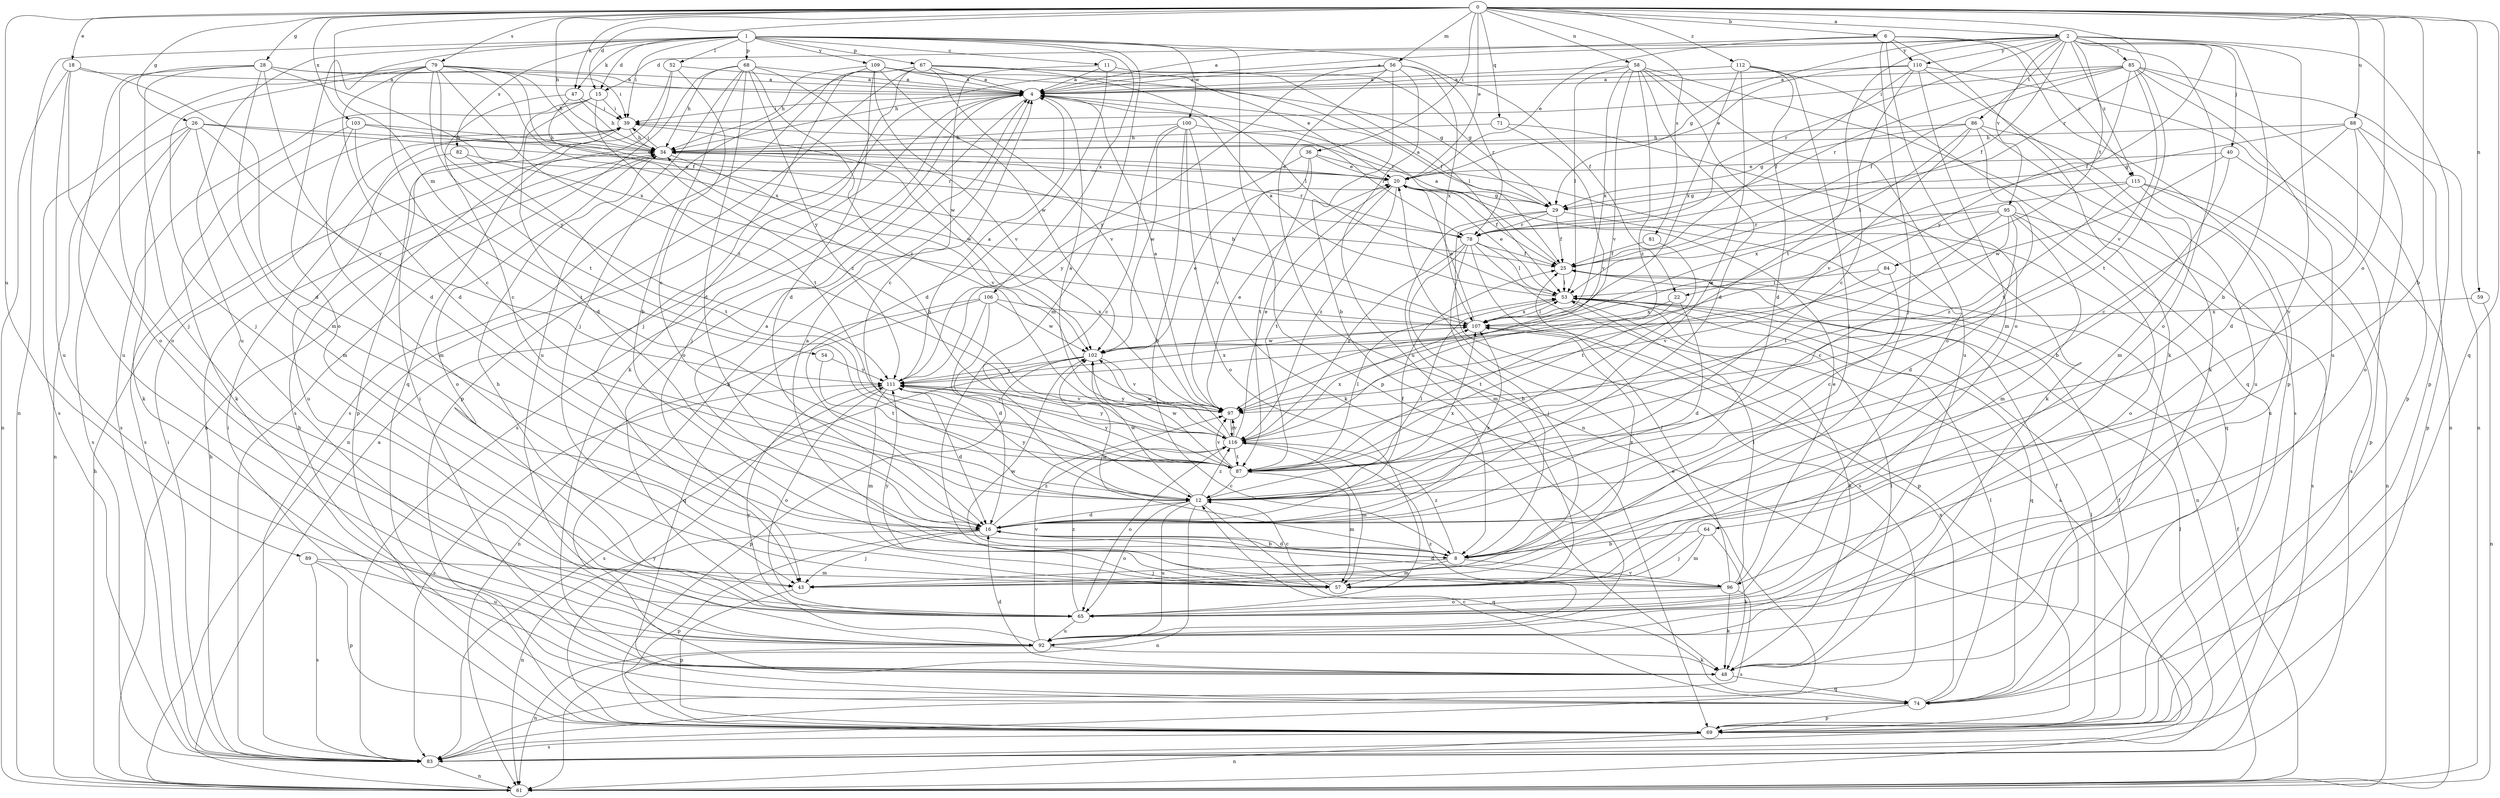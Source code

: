 strict digraph  {
0;
1;
2;
4;
6;
8;
11;
12;
15;
16;
18;
20;
22;
25;
26;
28;
29;
34;
36;
39;
40;
43;
47;
48;
52;
53;
54;
56;
57;
58;
59;
61;
64;
65;
67;
68;
69;
71;
74;
78;
79;
81;
82;
83;
84;
85;
86;
87;
88;
89;
92;
95;
96;
97;
100;
102;
103;
106;
107;
109;
110;
111;
112;
115;
116;
0 -> 2  [label=a];
0 -> 6  [label=b];
0 -> 8  [label=b];
0 -> 15  [label=d];
0 -> 18  [label=e];
0 -> 20  [label=e];
0 -> 26  [label=g];
0 -> 28  [label=g];
0 -> 34  [label=h];
0 -> 36  [label=i];
0 -> 47  [label=k];
0 -> 54  [label=m];
0 -> 56  [label=m];
0 -> 58  [label=n];
0 -> 59  [label=n];
0 -> 64  [label=o];
0 -> 71  [label=q];
0 -> 74  [label=q];
0 -> 78  [label=r];
0 -> 79  [label=s];
0 -> 81  [label=s];
0 -> 88  [label=u];
0 -> 89  [label=u];
0 -> 103  [label=x];
0 -> 112  [label=z];
1 -> 11  [label=c];
1 -> 15  [label=d];
1 -> 22  [label=f];
1 -> 39  [label=i];
1 -> 47  [label=k];
1 -> 52  [label=l];
1 -> 57  [label=m];
1 -> 61  [label=n];
1 -> 65  [label=o];
1 -> 67  [label=p];
1 -> 68  [label=p];
1 -> 69  [label=p];
1 -> 82  [label=s];
1 -> 92  [label=u];
1 -> 100  [label=w];
1 -> 106  [label=x];
1 -> 109  [label=y];
2 -> 4  [label=a];
2 -> 8  [label=b];
2 -> 15  [label=d];
2 -> 22  [label=f];
2 -> 25  [label=f];
2 -> 29  [label=g];
2 -> 40  [label=j];
2 -> 65  [label=o];
2 -> 69  [label=p];
2 -> 78  [label=r];
2 -> 84  [label=t];
2 -> 85  [label=t];
2 -> 86  [label=t];
2 -> 87  [label=t];
2 -> 95  [label=v];
2 -> 96  [label=v];
2 -> 110  [label=y];
2 -> 115  [label=z];
4 -> 39  [label=i];
4 -> 43  [label=j];
4 -> 61  [label=n];
4 -> 65  [label=o];
4 -> 83  [label=s];
6 -> 4  [label=a];
6 -> 20  [label=e];
6 -> 43  [label=j];
6 -> 48  [label=k];
6 -> 65  [label=o];
6 -> 69  [label=p];
6 -> 110  [label=y];
6 -> 115  [label=z];
8 -> 4  [label=a];
8 -> 16  [label=d];
8 -> 43  [label=j];
8 -> 57  [label=m];
8 -> 96  [label=v];
8 -> 102  [label=w];
8 -> 107  [label=x];
8 -> 116  [label=z];
11 -> 4  [label=a];
11 -> 12  [label=c];
11 -> 16  [label=d];
11 -> 53  [label=l];
12 -> 16  [label=d];
12 -> 53  [label=l];
12 -> 61  [label=n];
12 -> 65  [label=o];
12 -> 74  [label=q];
12 -> 92  [label=u];
12 -> 102  [label=w];
12 -> 107  [label=x];
12 -> 111  [label=y];
12 -> 116  [label=z];
15 -> 16  [label=d];
15 -> 39  [label=i];
15 -> 69  [label=p];
15 -> 83  [label=s];
15 -> 87  [label=t];
16 -> 8  [label=b];
16 -> 25  [label=f];
16 -> 43  [label=j];
16 -> 61  [label=n];
16 -> 69  [label=p];
16 -> 107  [label=x];
16 -> 116  [label=z];
18 -> 4  [label=a];
18 -> 16  [label=d];
18 -> 61  [label=n];
18 -> 65  [label=o];
18 -> 92  [label=u];
20 -> 25  [label=f];
20 -> 29  [label=g];
20 -> 87  [label=t];
20 -> 116  [label=z];
22 -> 16  [label=d];
22 -> 87  [label=t];
22 -> 107  [label=x];
25 -> 4  [label=a];
25 -> 53  [label=l];
26 -> 20  [label=e];
26 -> 34  [label=h];
26 -> 48  [label=k];
26 -> 57  [label=m];
26 -> 61  [label=n];
26 -> 83  [label=s];
26 -> 111  [label=y];
28 -> 4  [label=a];
28 -> 16  [label=d];
28 -> 39  [label=i];
28 -> 43  [label=j];
28 -> 57  [label=m];
28 -> 65  [label=o];
28 -> 92  [label=u];
28 -> 107  [label=x];
29 -> 4  [label=a];
29 -> 25  [label=f];
29 -> 39  [label=i];
29 -> 57  [label=m];
29 -> 61  [label=n];
29 -> 78  [label=r];
29 -> 83  [label=s];
34 -> 20  [label=e];
34 -> 39  [label=i];
34 -> 65  [label=o];
34 -> 78  [label=r];
34 -> 97  [label=v];
36 -> 20  [label=e];
36 -> 74  [label=q];
36 -> 87  [label=t];
36 -> 97  [label=v];
36 -> 111  [label=y];
39 -> 34  [label=h];
39 -> 83  [label=s];
39 -> 102  [label=w];
40 -> 8  [label=b];
40 -> 20  [label=e];
40 -> 69  [label=p];
40 -> 102  [label=w];
43 -> 69  [label=p];
47 -> 12  [label=c];
47 -> 34  [label=h];
47 -> 39  [label=i];
47 -> 116  [label=z];
48 -> 4  [label=a];
48 -> 16  [label=d];
48 -> 39  [label=i];
48 -> 53  [label=l];
48 -> 74  [label=q];
52 -> 4  [label=a];
52 -> 12  [label=c];
52 -> 61  [label=n];
52 -> 74  [label=q];
53 -> 4  [label=a];
53 -> 20  [label=e];
53 -> 48  [label=k];
53 -> 74  [label=q];
53 -> 107  [label=x];
54 -> 87  [label=t];
54 -> 111  [label=y];
56 -> 4  [label=a];
56 -> 8  [label=b];
56 -> 34  [label=h];
56 -> 61  [label=n];
56 -> 78  [label=r];
56 -> 92  [label=u];
56 -> 107  [label=x];
56 -> 111  [label=y];
57 -> 12  [label=c];
57 -> 111  [label=y];
58 -> 4  [label=a];
58 -> 16  [label=d];
58 -> 53  [label=l];
58 -> 65  [label=o];
58 -> 83  [label=s];
58 -> 92  [label=u];
58 -> 97  [label=v];
58 -> 107  [label=x];
58 -> 116  [label=z];
59 -> 61  [label=n];
59 -> 107  [label=x];
61 -> 4  [label=a];
61 -> 25  [label=f];
61 -> 34  [label=h];
64 -> 8  [label=b];
64 -> 43  [label=j];
64 -> 48  [label=k];
64 -> 57  [label=m];
65 -> 34  [label=h];
65 -> 92  [label=u];
65 -> 116  [label=z];
67 -> 4  [label=a];
67 -> 20  [label=e];
67 -> 29  [label=g];
67 -> 43  [label=j];
67 -> 48  [label=k];
67 -> 53  [label=l];
67 -> 69  [label=p];
67 -> 83  [label=s];
67 -> 97  [label=v];
68 -> 4  [label=a];
68 -> 8  [label=b];
68 -> 16  [label=d];
68 -> 34  [label=h];
68 -> 83  [label=s];
68 -> 92  [label=u];
68 -> 102  [label=w];
68 -> 111  [label=y];
68 -> 116  [label=z];
69 -> 25  [label=f];
69 -> 39  [label=i];
69 -> 53  [label=l];
69 -> 61  [label=n];
69 -> 83  [label=s];
69 -> 111  [label=y];
71 -> 34  [label=h];
71 -> 48  [label=k];
71 -> 97  [label=v];
74 -> 12  [label=c];
74 -> 25  [label=f];
74 -> 34  [label=h];
74 -> 53  [label=l];
74 -> 69  [label=p];
74 -> 107  [label=x];
78 -> 8  [label=b];
78 -> 25  [label=f];
78 -> 43  [label=j];
78 -> 53  [label=l];
78 -> 69  [label=p];
78 -> 83  [label=s];
78 -> 116  [label=z];
79 -> 4  [label=a];
79 -> 12  [label=c];
79 -> 16  [label=d];
79 -> 25  [label=f];
79 -> 34  [label=h];
79 -> 43  [label=j];
79 -> 83  [label=s];
79 -> 87  [label=t];
79 -> 107  [label=x];
79 -> 111  [label=y];
79 -> 116  [label=z];
81 -> 25  [label=f];
81 -> 87  [label=t];
82 -> 20  [label=e];
82 -> 87  [label=t];
82 -> 92  [label=u];
83 -> 20  [label=e];
83 -> 34  [label=h];
83 -> 39  [label=i];
83 -> 53  [label=l];
83 -> 61  [label=n];
84 -> 12  [label=c];
84 -> 53  [label=l];
84 -> 97  [label=v];
85 -> 4  [label=a];
85 -> 25  [label=f];
85 -> 39  [label=i];
85 -> 61  [label=n];
85 -> 69  [label=p];
85 -> 78  [label=r];
85 -> 87  [label=t];
85 -> 92  [label=u];
85 -> 97  [label=v];
85 -> 111  [label=y];
86 -> 29  [label=g];
86 -> 34  [label=h];
86 -> 53  [label=l];
86 -> 57  [label=m];
86 -> 87  [label=t];
86 -> 92  [label=u];
86 -> 97  [label=v];
87 -> 12  [label=c];
87 -> 34  [label=h];
87 -> 53  [label=l];
87 -> 57  [label=m];
87 -> 97  [label=v];
87 -> 102  [label=w];
87 -> 111  [label=y];
88 -> 12  [label=c];
88 -> 16  [label=d];
88 -> 29  [label=g];
88 -> 34  [label=h];
88 -> 65  [label=o];
88 -> 69  [label=p];
89 -> 57  [label=m];
89 -> 69  [label=p];
89 -> 83  [label=s];
89 -> 92  [label=u];
92 -> 48  [label=k];
92 -> 61  [label=n];
92 -> 97  [label=v];
92 -> 111  [label=y];
92 -> 116  [label=z];
95 -> 12  [label=c];
95 -> 16  [label=d];
95 -> 57  [label=m];
95 -> 65  [label=o];
95 -> 78  [label=r];
95 -> 83  [label=s];
95 -> 87  [label=t];
95 -> 102  [label=w];
96 -> 4  [label=a];
96 -> 16  [label=d];
96 -> 20  [label=e];
96 -> 25  [label=f];
96 -> 48  [label=k];
96 -> 53  [label=l];
96 -> 65  [label=o];
96 -> 83  [label=s];
96 -> 102  [label=w];
97 -> 4  [label=a];
97 -> 20  [label=e];
97 -> 111  [label=y];
97 -> 116  [label=z];
100 -> 8  [label=b];
100 -> 12  [label=c];
100 -> 34  [label=h];
100 -> 48  [label=k];
100 -> 65  [label=o];
100 -> 78  [label=r];
100 -> 102  [label=w];
102 -> 20  [label=e];
102 -> 69  [label=p];
102 -> 83  [label=s];
102 -> 97  [label=v];
102 -> 111  [label=y];
103 -> 34  [label=h];
103 -> 48  [label=k];
103 -> 57  [label=m];
103 -> 78  [label=r];
103 -> 87  [label=t];
106 -> 12  [label=c];
106 -> 16  [label=d];
106 -> 61  [label=n];
106 -> 74  [label=q];
106 -> 102  [label=w];
106 -> 107  [label=x];
107 -> 20  [label=e];
107 -> 34  [label=h];
107 -> 53  [label=l];
107 -> 102  [label=w];
109 -> 4  [label=a];
109 -> 16  [label=d];
109 -> 25  [label=f];
109 -> 29  [label=g];
109 -> 34  [label=h];
109 -> 43  [label=j];
109 -> 97  [label=v];
109 -> 102  [label=w];
110 -> 4  [label=a];
110 -> 12  [label=c];
110 -> 20  [label=e];
110 -> 25  [label=f];
110 -> 48  [label=k];
110 -> 57  [label=m];
110 -> 61  [label=n];
111 -> 4  [label=a];
111 -> 16  [label=d];
111 -> 57  [label=m];
111 -> 65  [label=o];
111 -> 83  [label=s];
111 -> 97  [label=v];
111 -> 107  [label=x];
112 -> 4  [label=a];
112 -> 12  [label=c];
112 -> 16  [label=d];
112 -> 43  [label=j];
112 -> 74  [label=q];
112 -> 107  [label=x];
115 -> 29  [label=g];
115 -> 61  [label=n];
115 -> 83  [label=s];
115 -> 92  [label=u];
115 -> 107  [label=x];
115 -> 116  [label=z];
116 -> 4  [label=a];
116 -> 20  [label=e];
116 -> 57  [label=m];
116 -> 65  [label=o];
116 -> 87  [label=t];
116 -> 97  [label=v];
116 -> 102  [label=w];
116 -> 107  [label=x];
116 -> 111  [label=y];
}
